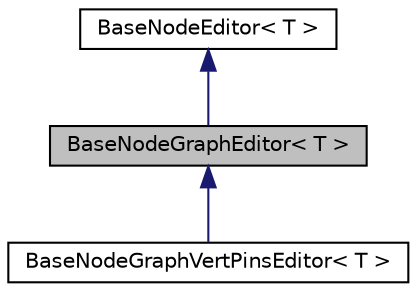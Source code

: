 digraph "BaseNodeGraphEditor&lt; T &gt;"
{
 // LATEX_PDF_SIZE
  edge [fontname="Helvetica",fontsize="10",labelfontname="Helvetica",labelfontsize="10"];
  node [fontname="Helvetica",fontsize="10",shape=record];
  Node1 [label="BaseNodeGraphEditor\< T \>",height=0.2,width=0.4,color="black", fillcolor="grey75", style="filled", fontcolor="black",tooltip=" "];
  Node2 -> Node1 [dir="back",color="midnightblue",fontsize="10",style="solid",fontname="Helvetica"];
  Node2 [label="BaseNodeEditor\< T \>",height=0.2,width=0.4,color="black", fillcolor="white", style="filled",URL="$class_base_node_editor.html",tooltip=" "];
  Node1 -> Node3 [dir="back",color="midnightblue",fontsize="10",style="solid",fontname="Helvetica"];
  Node3 [label="BaseNodeGraphVertPinsEditor\< T \>",height=0.2,width=0.4,color="black", fillcolor="white", style="filled",URL="$class_base_node_graph_vert_pins_editor.html",tooltip=" "];
}

